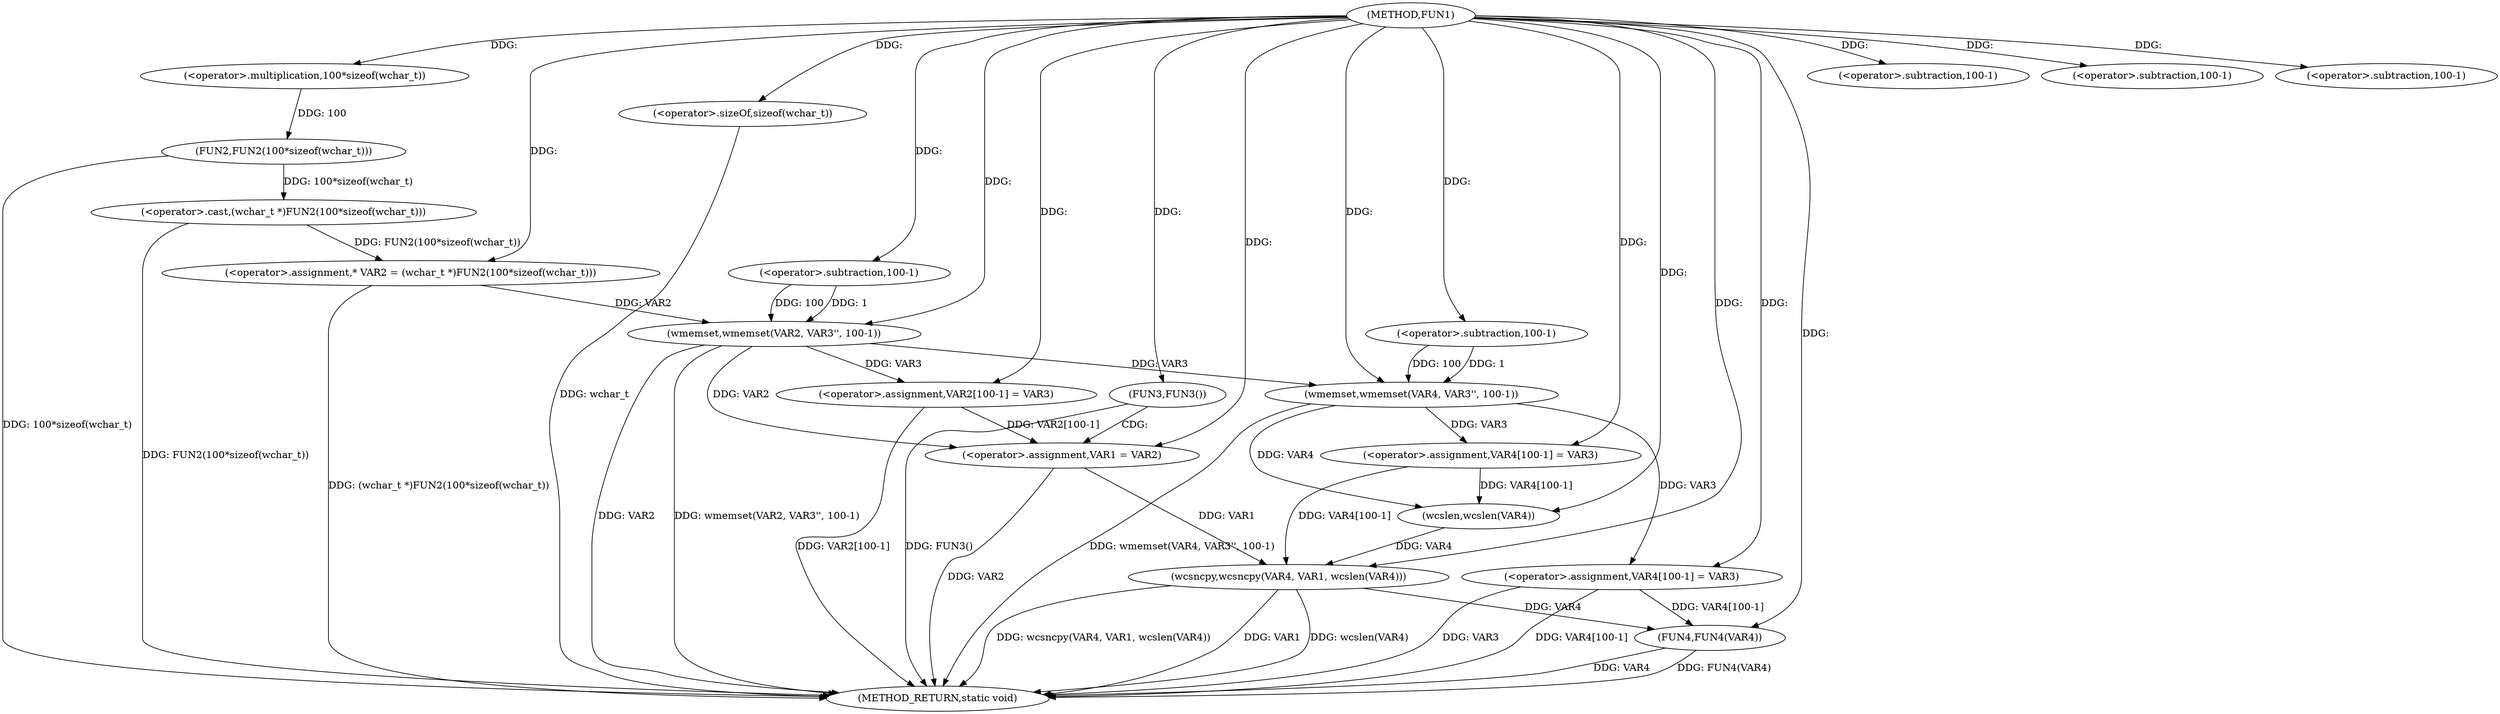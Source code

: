 digraph FUN1 {  
"1000100" [label = "(METHOD,FUN1)" ]
"1000161" [label = "(METHOD_RETURN,static void)" ]
"1000104" [label = "(<operator>.assignment,* VAR2 = (wchar_t *)FUN2(100*sizeof(wchar_t)))" ]
"1000106" [label = "(<operator>.cast,(wchar_t *)FUN2(100*sizeof(wchar_t)))" ]
"1000108" [label = "(FUN2,FUN2(100*sizeof(wchar_t)))" ]
"1000109" [label = "(<operator>.multiplication,100*sizeof(wchar_t))" ]
"1000111" [label = "(<operator>.sizeOf,sizeof(wchar_t))" ]
"1000113" [label = "(wmemset,wmemset(VAR2, VAR3'', 100-1))" ]
"1000116" [label = "(<operator>.subtraction,100-1)" ]
"1000119" [label = "(<operator>.assignment,VAR2[100-1] = VAR3)" ]
"1000122" [label = "(<operator>.subtraction,100-1)" ]
"1000127" [label = "(FUN3,FUN3())" ]
"1000129" [label = "(<operator>.assignment,VAR1 = VAR2)" ]
"1000134" [label = "(wmemset,wmemset(VAR4, VAR3'', 100-1))" ]
"1000137" [label = "(<operator>.subtraction,100-1)" ]
"1000140" [label = "(<operator>.assignment,VAR4[100-1] = VAR3)" ]
"1000143" [label = "(<operator>.subtraction,100-1)" ]
"1000147" [label = "(wcsncpy,wcsncpy(VAR4, VAR1, wcslen(VAR4)))" ]
"1000150" [label = "(wcslen,wcslen(VAR4))" ]
"1000152" [label = "(<operator>.assignment,VAR4[100-1] = VAR3)" ]
"1000155" [label = "(<operator>.subtraction,100-1)" ]
"1000159" [label = "(FUN4,FUN4(VAR4))" ]
  "1000159" -> "1000161"  [ label = "DDG: FUN4(VAR4)"] 
  "1000106" -> "1000161"  [ label = "DDG: FUN2(100*sizeof(wchar_t))"] 
  "1000147" -> "1000161"  [ label = "DDG: VAR1"] 
  "1000111" -> "1000161"  [ label = "DDG: wchar_t"] 
  "1000147" -> "1000161"  [ label = "DDG: wcslen(VAR4)"] 
  "1000129" -> "1000161"  [ label = "DDG: VAR2"] 
  "1000113" -> "1000161"  [ label = "DDG: VAR2"] 
  "1000159" -> "1000161"  [ label = "DDG: VAR4"] 
  "1000152" -> "1000161"  [ label = "DDG: VAR3"] 
  "1000134" -> "1000161"  [ label = "DDG: wmemset(VAR4, VAR3'', 100-1)"] 
  "1000127" -> "1000161"  [ label = "DDG: FUN3()"] 
  "1000152" -> "1000161"  [ label = "DDG: VAR4[100-1]"] 
  "1000113" -> "1000161"  [ label = "DDG: wmemset(VAR2, VAR3'', 100-1)"] 
  "1000119" -> "1000161"  [ label = "DDG: VAR2[100-1]"] 
  "1000147" -> "1000161"  [ label = "DDG: wcsncpy(VAR4, VAR1, wcslen(VAR4))"] 
  "1000104" -> "1000161"  [ label = "DDG: (wchar_t *)FUN2(100*sizeof(wchar_t))"] 
  "1000108" -> "1000161"  [ label = "DDG: 100*sizeof(wchar_t)"] 
  "1000106" -> "1000104"  [ label = "DDG: FUN2(100*sizeof(wchar_t))"] 
  "1000100" -> "1000104"  [ label = "DDG: "] 
  "1000108" -> "1000106"  [ label = "DDG: 100*sizeof(wchar_t)"] 
  "1000109" -> "1000108"  [ label = "DDG: 100"] 
  "1000100" -> "1000109"  [ label = "DDG: "] 
  "1000100" -> "1000111"  [ label = "DDG: "] 
  "1000104" -> "1000113"  [ label = "DDG: VAR2"] 
  "1000100" -> "1000113"  [ label = "DDG: "] 
  "1000116" -> "1000113"  [ label = "DDG: 100"] 
  "1000116" -> "1000113"  [ label = "DDG: 1"] 
  "1000100" -> "1000116"  [ label = "DDG: "] 
  "1000113" -> "1000119"  [ label = "DDG: VAR3"] 
  "1000100" -> "1000119"  [ label = "DDG: "] 
  "1000100" -> "1000122"  [ label = "DDG: "] 
  "1000100" -> "1000127"  [ label = "DDG: "] 
  "1000113" -> "1000129"  [ label = "DDG: VAR2"] 
  "1000119" -> "1000129"  [ label = "DDG: VAR2[100-1]"] 
  "1000100" -> "1000129"  [ label = "DDG: "] 
  "1000100" -> "1000134"  [ label = "DDG: "] 
  "1000113" -> "1000134"  [ label = "DDG: VAR3"] 
  "1000137" -> "1000134"  [ label = "DDG: 100"] 
  "1000137" -> "1000134"  [ label = "DDG: 1"] 
  "1000100" -> "1000137"  [ label = "DDG: "] 
  "1000134" -> "1000140"  [ label = "DDG: VAR3"] 
  "1000100" -> "1000140"  [ label = "DDG: "] 
  "1000100" -> "1000143"  [ label = "DDG: "] 
  "1000150" -> "1000147"  [ label = "DDG: VAR4"] 
  "1000140" -> "1000147"  [ label = "DDG: VAR4[100-1]"] 
  "1000100" -> "1000147"  [ label = "DDG: "] 
  "1000129" -> "1000147"  [ label = "DDG: VAR1"] 
  "1000140" -> "1000150"  [ label = "DDG: VAR4[100-1]"] 
  "1000134" -> "1000150"  [ label = "DDG: VAR4"] 
  "1000100" -> "1000150"  [ label = "DDG: "] 
  "1000100" -> "1000152"  [ label = "DDG: "] 
  "1000134" -> "1000152"  [ label = "DDG: VAR3"] 
  "1000100" -> "1000155"  [ label = "DDG: "] 
  "1000147" -> "1000159"  [ label = "DDG: VAR4"] 
  "1000152" -> "1000159"  [ label = "DDG: VAR4[100-1]"] 
  "1000100" -> "1000159"  [ label = "DDG: "] 
  "1000127" -> "1000129"  [ label = "CDG: "] 
}
